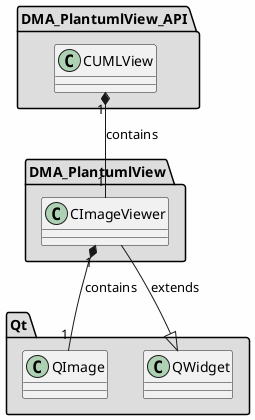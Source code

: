 
@startuml

skinparam backgroundColor #FEFEFE
skinparam wrapWidth 600
package "DMA_PlantumlView" #DDDDDD
{

class "CImageViewer"
{
}

}

package "DMA_PlantumlView_API" #DDDDDD
{

class "CUMLView"
{
}

}

package "Qt" #DDDDDD
{

class "QImage"
{
}

class "QWidget"
{
}

}

'====================Inheritance section====================
QWidget <|-- CImageViewer : extends

'====================Dependencies section====================
CImageViewer "1" *-- "1" QImage : contains
CUMLView "1" *-- "1" CImageViewer : contains

@enduml